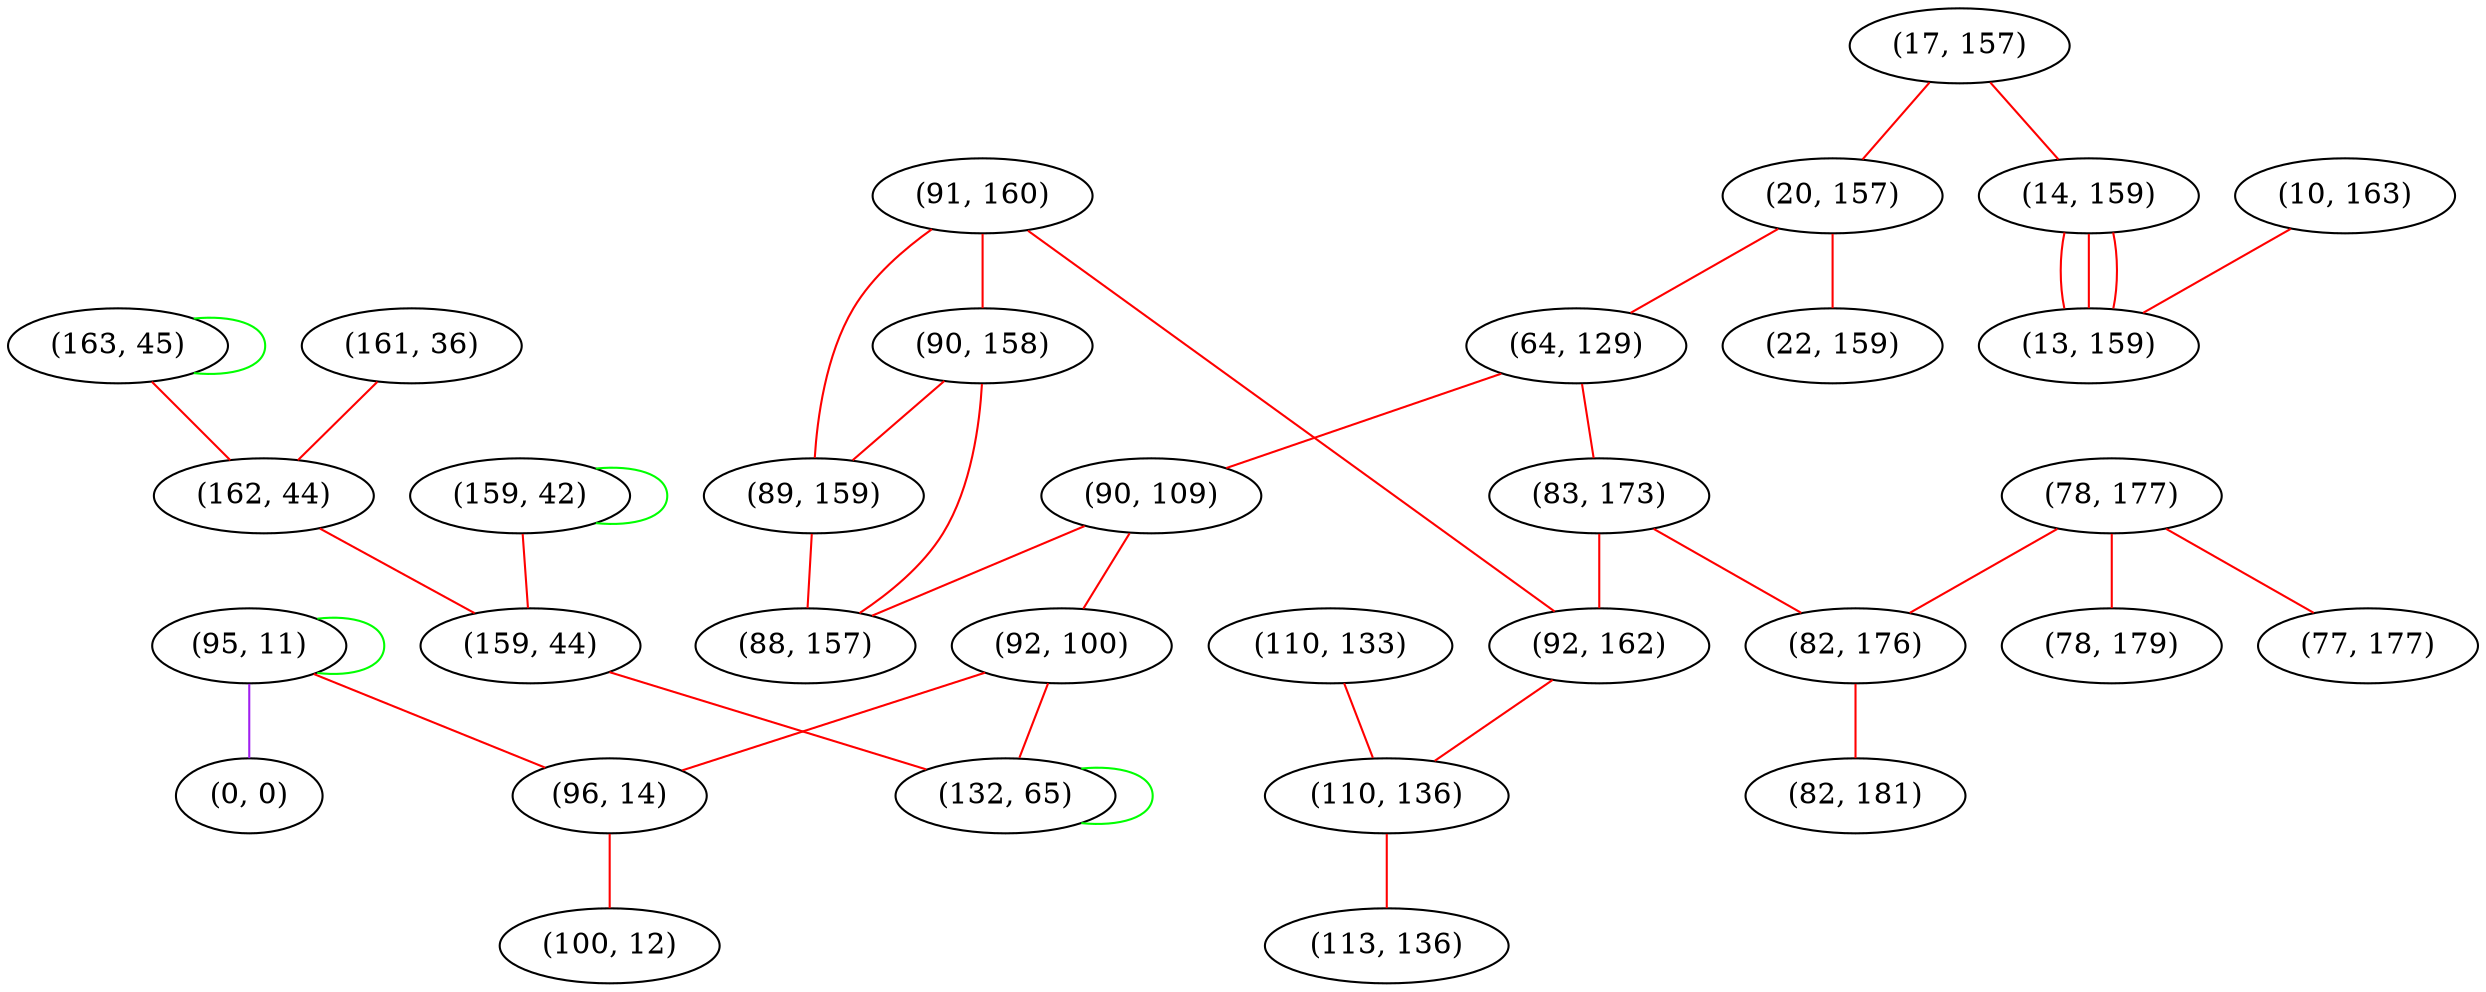 graph "" {
"(91, 160)";
"(95, 11)";
"(110, 133)";
"(163, 45)";
"(17, 157)";
"(161, 36)";
"(20, 157)";
"(90, 158)";
"(22, 159)";
"(64, 129)";
"(78, 177)";
"(14, 159)";
"(83, 173)";
"(90, 109)";
"(10, 163)";
"(159, 42)";
"(0, 0)";
"(89, 159)";
"(92, 162)";
"(162, 44)";
"(88, 157)";
"(110, 136)";
"(159, 44)";
"(113, 136)";
"(92, 100)";
"(82, 176)";
"(78, 179)";
"(96, 14)";
"(77, 177)";
"(100, 12)";
"(82, 181)";
"(13, 159)";
"(132, 65)";
"(91, 160)" -- "(92, 162)"  [color=red, key=0, weight=1];
"(91, 160)" -- "(90, 158)"  [color=red, key=0, weight=1];
"(91, 160)" -- "(89, 159)"  [color=red, key=0, weight=1];
"(95, 11)" -- "(96, 14)"  [color=red, key=0, weight=1];
"(95, 11)" -- "(0, 0)"  [color=purple, key=0, weight=4];
"(95, 11)" -- "(95, 11)"  [color=green, key=0, weight=2];
"(110, 133)" -- "(110, 136)"  [color=red, key=0, weight=1];
"(163, 45)" -- "(162, 44)"  [color=red, key=0, weight=1];
"(163, 45)" -- "(163, 45)"  [color=green, key=0, weight=2];
"(17, 157)" -- "(20, 157)"  [color=red, key=0, weight=1];
"(17, 157)" -- "(14, 159)"  [color=red, key=0, weight=1];
"(161, 36)" -- "(162, 44)"  [color=red, key=0, weight=1];
"(20, 157)" -- "(64, 129)"  [color=red, key=0, weight=1];
"(20, 157)" -- "(22, 159)"  [color=red, key=0, weight=1];
"(90, 158)" -- "(88, 157)"  [color=red, key=0, weight=1];
"(90, 158)" -- "(89, 159)"  [color=red, key=0, weight=1];
"(64, 129)" -- "(90, 109)"  [color=red, key=0, weight=1];
"(64, 129)" -- "(83, 173)"  [color=red, key=0, weight=1];
"(78, 177)" -- "(78, 179)"  [color=red, key=0, weight=1];
"(78, 177)" -- "(82, 176)"  [color=red, key=0, weight=1];
"(78, 177)" -- "(77, 177)"  [color=red, key=0, weight=1];
"(14, 159)" -- "(13, 159)"  [color=red, key=0, weight=1];
"(14, 159)" -- "(13, 159)"  [color=red, key=1, weight=1];
"(14, 159)" -- "(13, 159)"  [color=red, key=2, weight=1];
"(83, 173)" -- "(82, 176)"  [color=red, key=0, weight=1];
"(83, 173)" -- "(92, 162)"  [color=red, key=0, weight=1];
"(90, 109)" -- "(92, 100)"  [color=red, key=0, weight=1];
"(90, 109)" -- "(88, 157)"  [color=red, key=0, weight=1];
"(10, 163)" -- "(13, 159)"  [color=red, key=0, weight=1];
"(159, 42)" -- "(159, 44)"  [color=red, key=0, weight=1];
"(159, 42)" -- "(159, 42)"  [color=green, key=0, weight=2];
"(89, 159)" -- "(88, 157)"  [color=red, key=0, weight=1];
"(92, 162)" -- "(110, 136)"  [color=red, key=0, weight=1];
"(162, 44)" -- "(159, 44)"  [color=red, key=0, weight=1];
"(110, 136)" -- "(113, 136)"  [color=red, key=0, weight=1];
"(159, 44)" -- "(132, 65)"  [color=red, key=0, weight=1];
"(92, 100)" -- "(96, 14)"  [color=red, key=0, weight=1];
"(92, 100)" -- "(132, 65)"  [color=red, key=0, weight=1];
"(82, 176)" -- "(82, 181)"  [color=red, key=0, weight=1];
"(96, 14)" -- "(100, 12)"  [color=red, key=0, weight=1];
"(132, 65)" -- "(132, 65)"  [color=green, key=0, weight=2];
}
